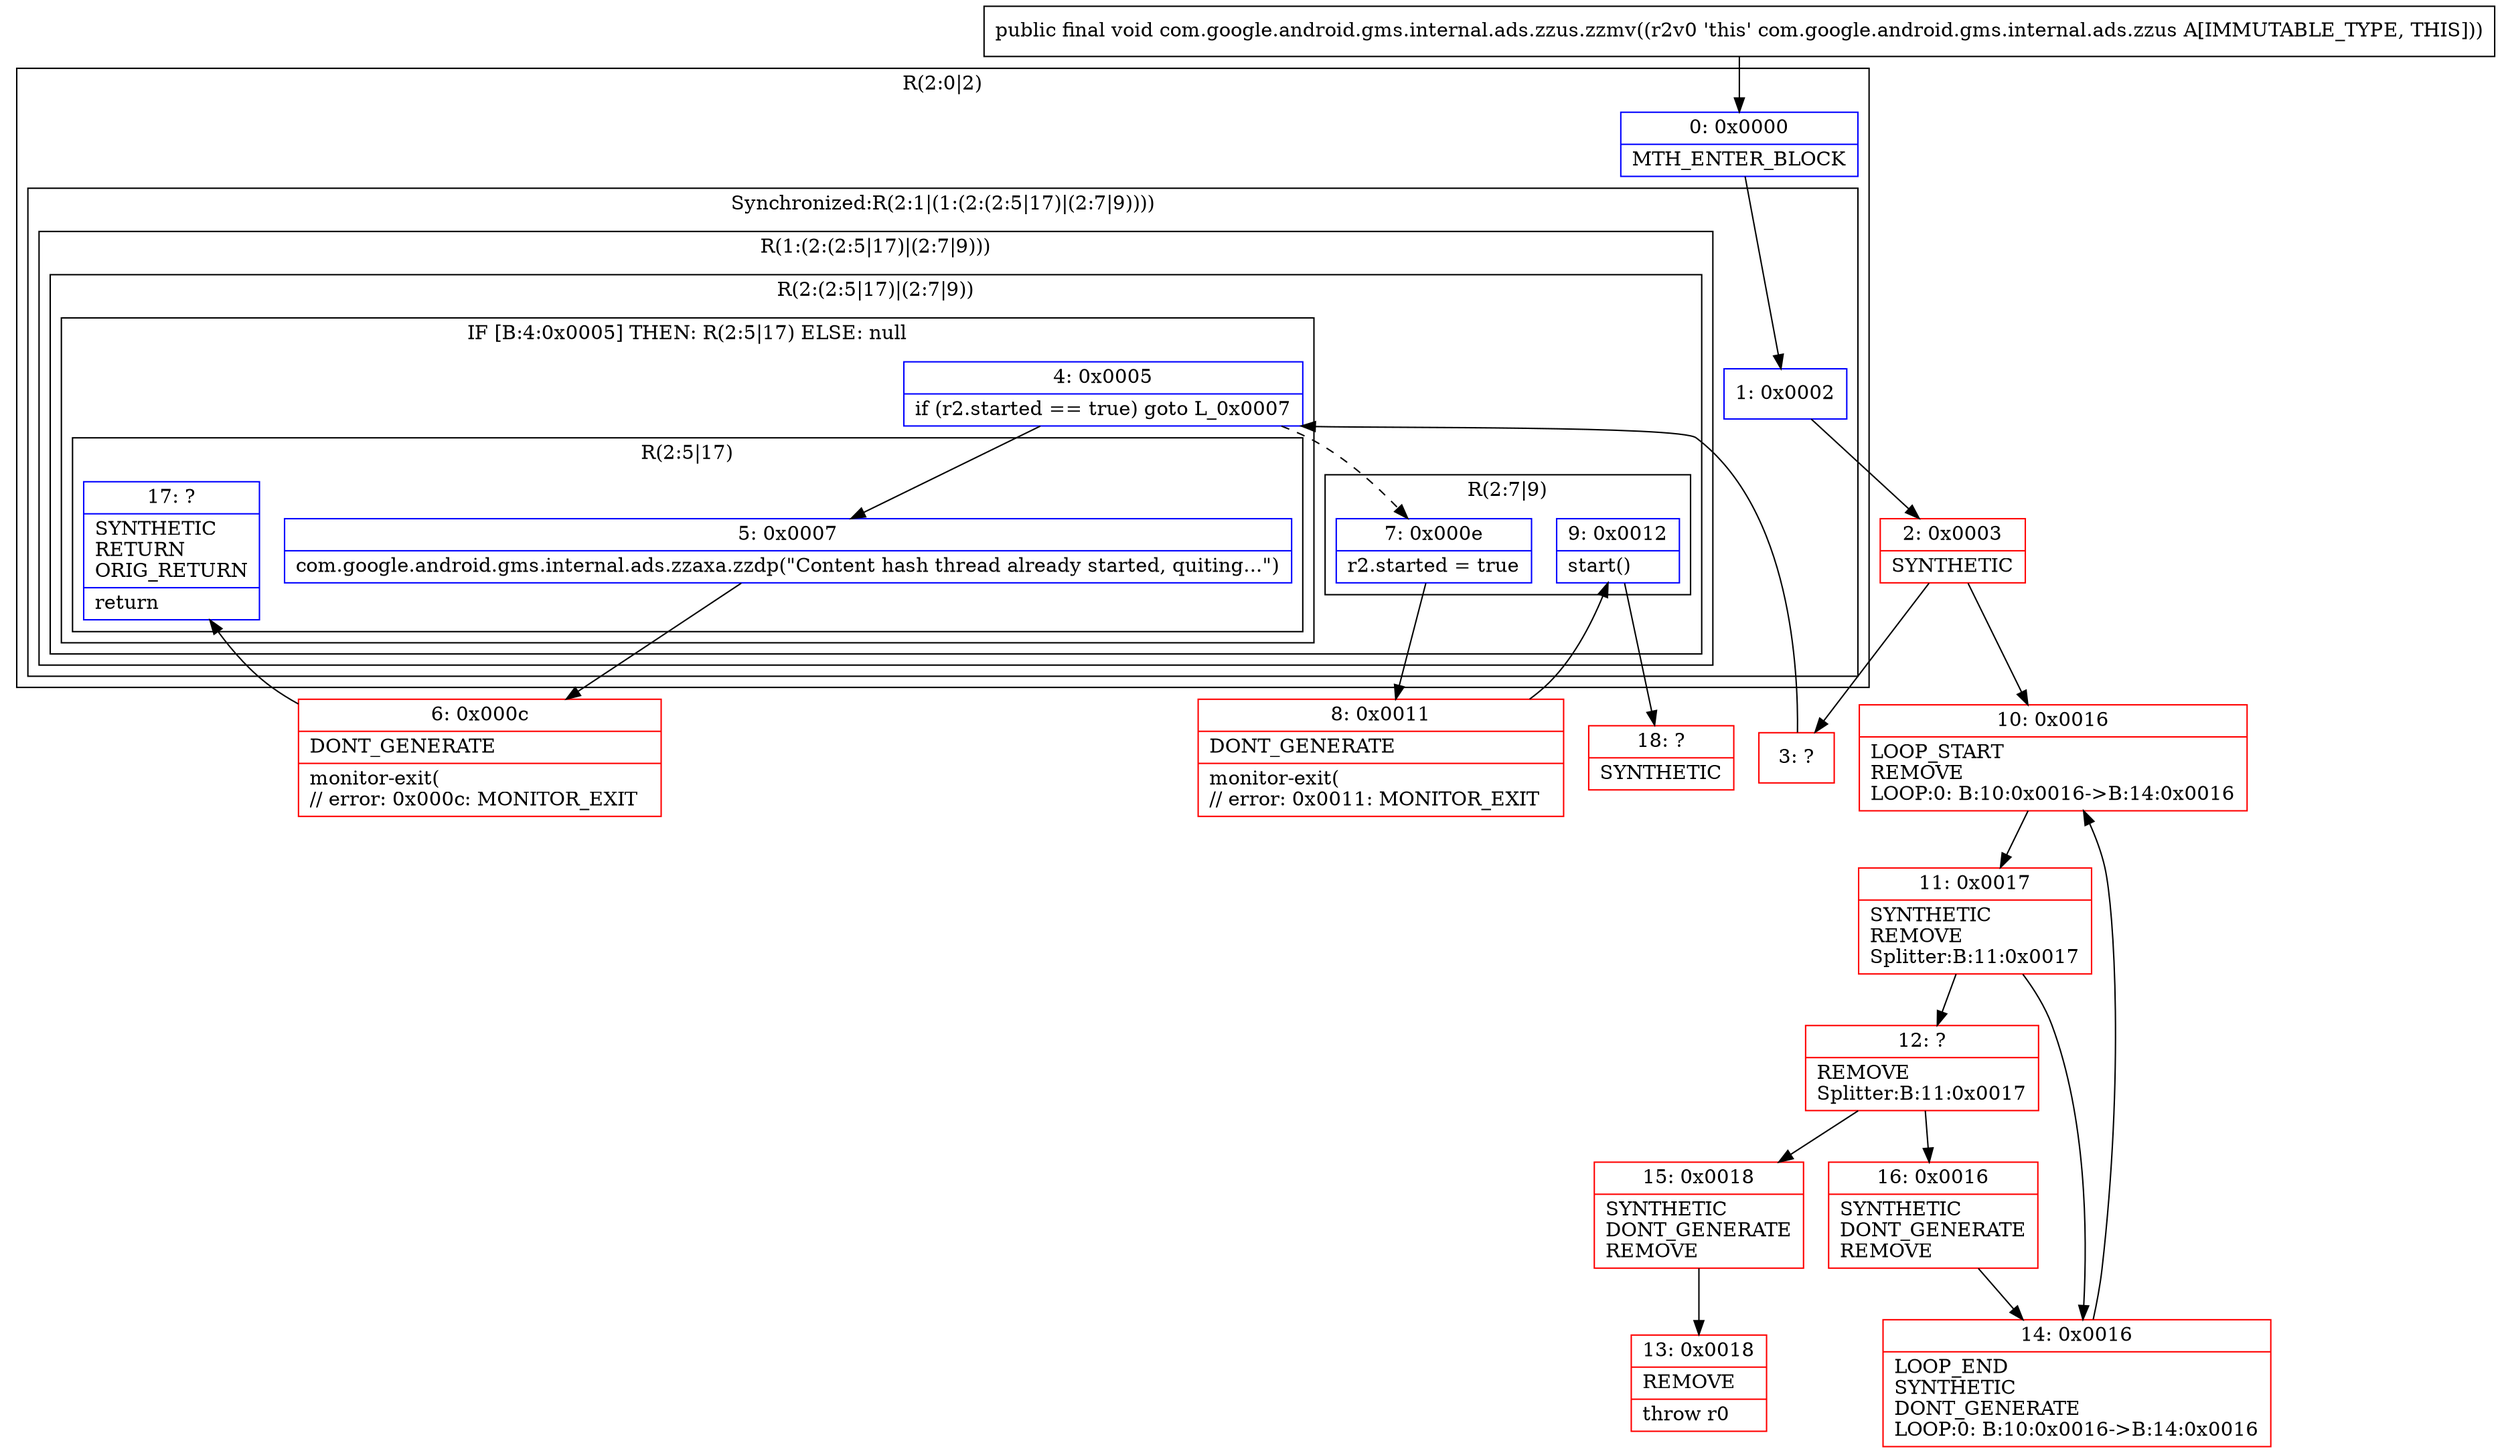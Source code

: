 digraph "CFG forcom.google.android.gms.internal.ads.zzus.zzmv()V" {
subgraph cluster_Region_1641423970 {
label = "R(2:0|2)";
node [shape=record,color=blue];
Node_0 [shape=record,label="{0\:\ 0x0000|MTH_ENTER_BLOCK\l}"];
subgraph cluster_SynchronizedRegion_1244940104 {
label = "Synchronized:R(2:1|(1:(2:(2:5|17)|(2:7|9))))";
node [shape=record,color=blue];
Node_1 [shape=record,label="{1\:\ 0x0002}"];
subgraph cluster_Region_574164741 {
label = "R(1:(2:(2:5|17)|(2:7|9)))";
node [shape=record,color=blue];
subgraph cluster_Region_1558960564 {
label = "R(2:(2:5|17)|(2:7|9))";
node [shape=record,color=blue];
subgraph cluster_IfRegion_214831999 {
label = "IF [B:4:0x0005] THEN: R(2:5|17) ELSE: null";
node [shape=record,color=blue];
Node_4 [shape=record,label="{4\:\ 0x0005|if (r2.started == true) goto L_0x0007\l}"];
subgraph cluster_Region_1680346025 {
label = "R(2:5|17)";
node [shape=record,color=blue];
Node_5 [shape=record,label="{5\:\ 0x0007|com.google.android.gms.internal.ads.zzaxa.zzdp(\"Content hash thread already started, quiting...\")\l}"];
Node_17 [shape=record,label="{17\:\ ?|SYNTHETIC\lRETURN\lORIG_RETURN\l|return\l}"];
}
}
subgraph cluster_Region_235102478 {
label = "R(2:7|9)";
node [shape=record,color=blue];
Node_7 [shape=record,label="{7\:\ 0x000e|r2.started = true\l}"];
Node_9 [shape=record,label="{9\:\ 0x0012|start()\l}"];
}
}
}
}
}
Node_2 [shape=record,color=red,label="{2\:\ 0x0003|SYNTHETIC\l}"];
Node_3 [shape=record,color=red,label="{3\:\ ?}"];
Node_6 [shape=record,color=red,label="{6\:\ 0x000c|DONT_GENERATE\l|monitor\-exit(\l\/\/ error: 0x000c: MONITOR_EXIT  \l}"];
Node_8 [shape=record,color=red,label="{8\:\ 0x0011|DONT_GENERATE\l|monitor\-exit(\l\/\/ error: 0x0011: MONITOR_EXIT  \l}"];
Node_10 [shape=record,color=red,label="{10\:\ 0x0016|LOOP_START\lREMOVE\lLOOP:0: B:10:0x0016\-\>B:14:0x0016\l}"];
Node_11 [shape=record,color=red,label="{11\:\ 0x0017|SYNTHETIC\lREMOVE\lSplitter:B:11:0x0017\l}"];
Node_12 [shape=record,color=red,label="{12\:\ ?|REMOVE\lSplitter:B:11:0x0017\l}"];
Node_13 [shape=record,color=red,label="{13\:\ 0x0018|REMOVE\l|throw r0\l}"];
Node_14 [shape=record,color=red,label="{14\:\ 0x0016|LOOP_END\lSYNTHETIC\lDONT_GENERATE\lLOOP:0: B:10:0x0016\-\>B:14:0x0016\l}"];
Node_15 [shape=record,color=red,label="{15\:\ 0x0018|SYNTHETIC\lDONT_GENERATE\lREMOVE\l}"];
Node_16 [shape=record,color=red,label="{16\:\ 0x0016|SYNTHETIC\lDONT_GENERATE\lREMOVE\l}"];
Node_18 [shape=record,color=red,label="{18\:\ ?|SYNTHETIC\l}"];
MethodNode[shape=record,label="{public final void com.google.android.gms.internal.ads.zzus.zzmv((r2v0 'this' com.google.android.gms.internal.ads.zzus A[IMMUTABLE_TYPE, THIS])) }"];
MethodNode -> Node_0;
Node_0 -> Node_1;
Node_1 -> Node_2;
Node_4 -> Node_5;
Node_4 -> Node_7[style=dashed];
Node_5 -> Node_6;
Node_7 -> Node_8;
Node_9 -> Node_18;
Node_2 -> Node_3;
Node_2 -> Node_10;
Node_3 -> Node_4;
Node_6 -> Node_17;
Node_8 -> Node_9;
Node_10 -> Node_11;
Node_11 -> Node_12;
Node_11 -> Node_14;
Node_12 -> Node_15;
Node_12 -> Node_16;
Node_14 -> Node_10;
Node_15 -> Node_13;
Node_16 -> Node_14;
}

